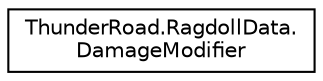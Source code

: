 digraph "Graphical Class Hierarchy"
{
 // LATEX_PDF_SIZE
  edge [fontname="Helvetica",fontsize="10",labelfontname="Helvetica",labelfontsize="10"];
  node [fontname="Helvetica",fontsize="10",shape=record];
  rankdir="LR";
  Node0 [label="ThunderRoad.RagdollData.\lDamageModifier",height=0.2,width=0.4,color="black", fillcolor="white", style="filled",URL="$class_thunder_road_1_1_ragdoll_data_1_1_damage_modifier.html",tooltip="Class DamageModifier."];
}
